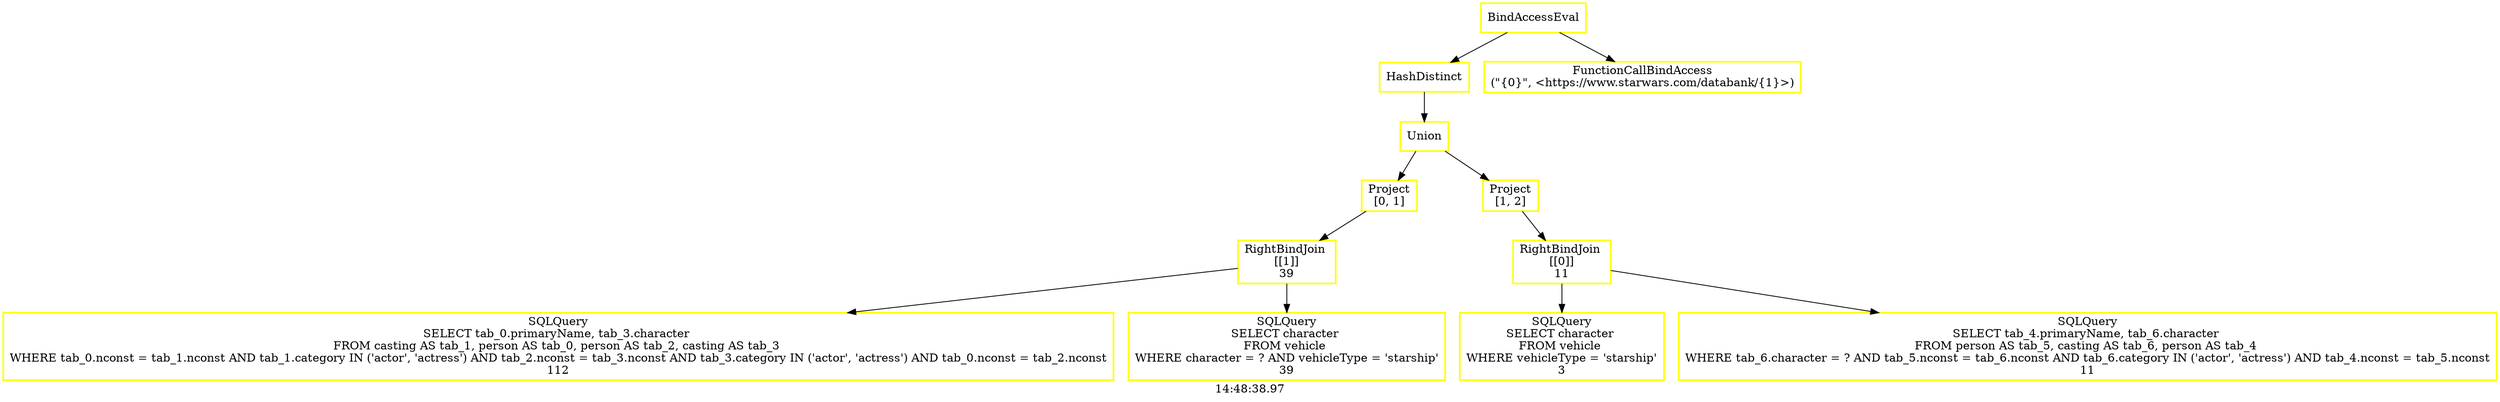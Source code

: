 digraph  g{ graph[label = "14:48:38.97"]
node [shape=rectangle, color=black, fontcolor=black, style=bold] edge [color=black] 0 [label="BindAccessEval", color = yellow] ; 
1 [label="HashDistinct", color = yellow] ; 
0 -> 1 ; 
2 [label="Union", color = yellow] ; 
1 -> 2 ; 
3 [label="Project
[0, 1]", color = yellow] ; 
2 -> 3 ; 
4 [label="RightBindJoin 
[[1]]
39", color = yellow] ; 
3 -> 4 ; 
5 [label="SQLQuery
SELECT tab_0.primaryName, tab_3.character 
FROM casting AS tab_1, person AS tab_0, person AS tab_2, casting AS tab_3 
WHERE tab_0.nconst = tab_1.nconst AND tab_1.category IN ('actor', 'actress') AND tab_2.nconst = tab_3.nconst AND tab_3.category IN ('actor', 'actress') AND tab_0.nconst = tab_2.nconst
112", color = yellow] ; 
4 -> 5 ; 
6 [label="SQLQuery
SELECT character 
FROM vehicle 
WHERE character = ? AND vehicleType = 'starship'
39", color = yellow] ; 
4 -> 6 ; 
8 [label="Project
[1, 2]", color = yellow] ; 
2 -> 8 ; 
9 [label="RightBindJoin 
[[0]]
11", color = yellow] ; 
8 -> 9 ; 
10 [label="SQLQuery
SELECT character 
FROM vehicle 
WHERE vehicleType = 'starship'
3", color = yellow] ; 
9 -> 10 ; 
11 [label="SQLQuery
SELECT tab_4.primaryName, tab_6.character 
FROM person AS tab_5, casting AS tab_6, person AS tab_4 
WHERE tab_6.character = ? AND tab_5.nconst = tab_6.nconst AND tab_6.category IN ('actor', 'actress') AND tab_4.nconst = tab_5.nconst
11", color = yellow] ; 
9 -> 11 ; 
12 [label="FunctionCallBindAccess
(\"{0}\", <https://www.starwars.com/databank/{1}>)", color = yellow] ; 
0 -> 12 ; 
}

